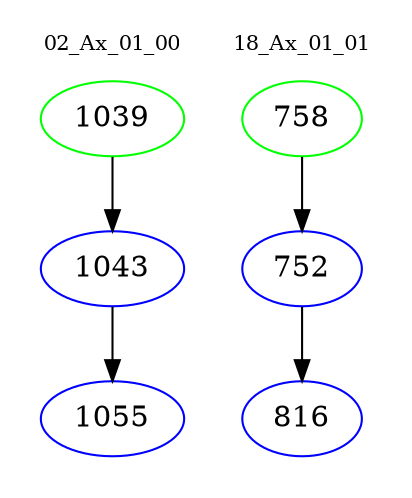 digraph{
subgraph cluster_0 {
color = white
label = "02_Ax_01_00";
fontsize=10;
T0_1039 [label="1039", color="green"]
T0_1039 -> T0_1043 [color="black"]
T0_1043 [label="1043", color="blue"]
T0_1043 -> T0_1055 [color="black"]
T0_1055 [label="1055", color="blue"]
}
subgraph cluster_1 {
color = white
label = "18_Ax_01_01";
fontsize=10;
T1_758 [label="758", color="green"]
T1_758 -> T1_752 [color="black"]
T1_752 [label="752", color="blue"]
T1_752 -> T1_816 [color="black"]
T1_816 [label="816", color="blue"]
}
}
